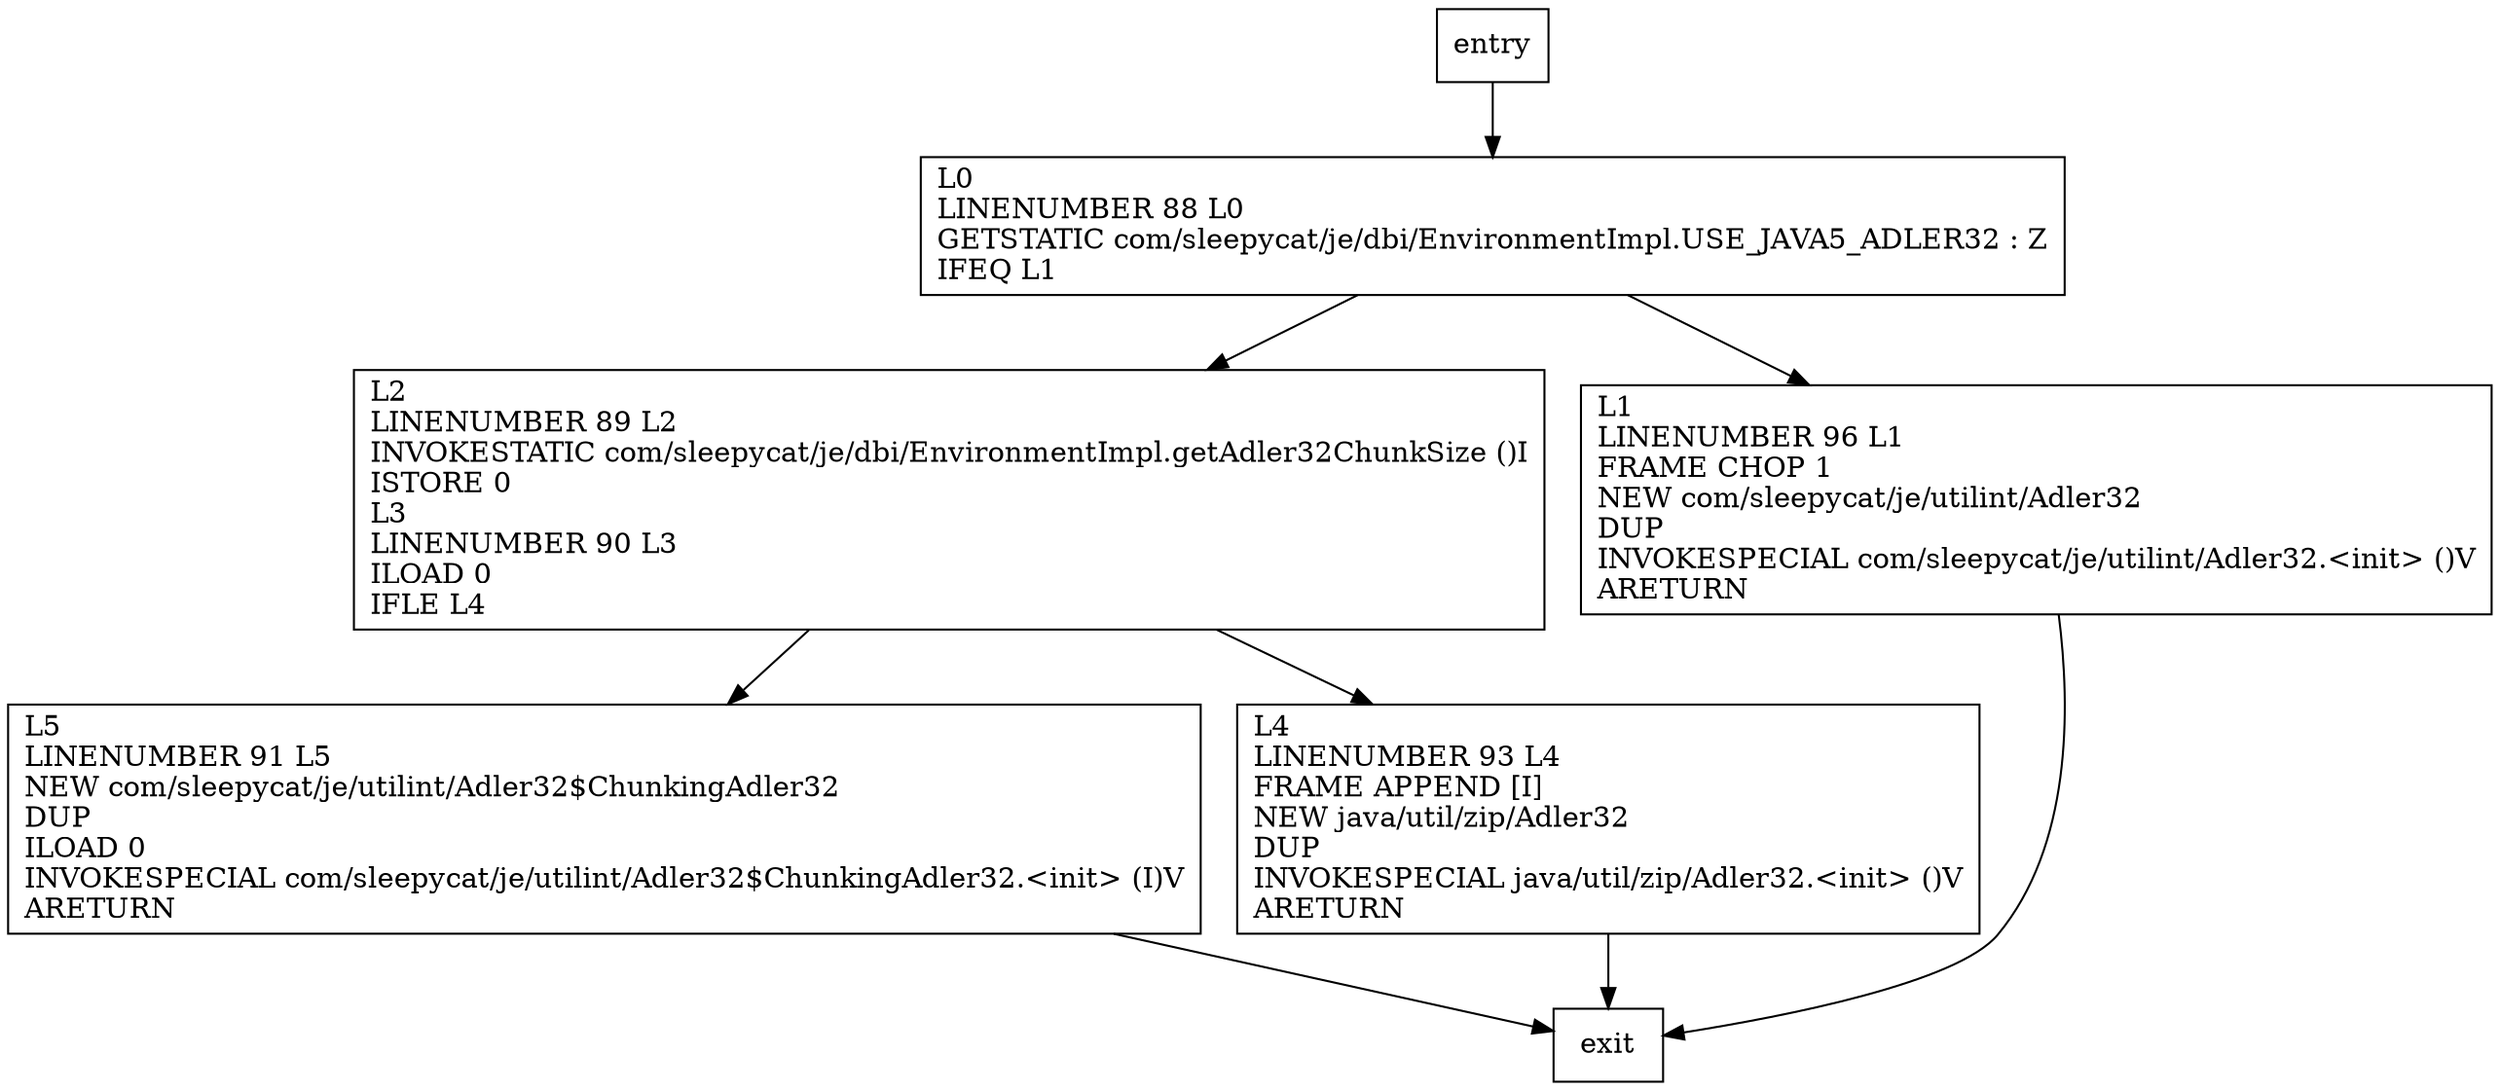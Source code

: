 digraph makeChecksum {
node [shape=record];
1526666967 [label="L2\lLINENUMBER 89 L2\lINVOKESTATIC com/sleepycat/je/dbi/EnvironmentImpl.getAdler32ChunkSize ()I\lISTORE 0\lL3\lLINENUMBER 90 L3\lILOAD 0\lIFLE L4\l"];
1112410815 [label="L1\lLINENUMBER 96 L1\lFRAME CHOP 1\lNEW com/sleepycat/je/utilint/Adler32\lDUP\lINVOKESPECIAL com/sleepycat/je/utilint/Adler32.\<init\> ()V\lARETURN\l"];
1051682017 [label="L5\lLINENUMBER 91 L5\lNEW com/sleepycat/je/utilint/Adler32$ChunkingAdler32\lDUP\lILOAD 0\lINVOKESPECIAL com/sleepycat/je/utilint/Adler32$ChunkingAdler32.\<init\> (I)V\lARETURN\l"];
1185047639 [label="L4\lLINENUMBER 93 L4\lFRAME APPEND [I]\lNEW java/util/zip/Adler32\lDUP\lINVOKESPECIAL java/util/zip/Adler32.\<init\> ()V\lARETURN\l"];
878286223 [label="L0\lLINENUMBER 88 L0\lGETSTATIC com/sleepycat/je/dbi/EnvironmentImpl.USE_JAVA5_ADLER32 : Z\lIFEQ L1\l"];
entry;
exit;
1526666967 -> 1051682017
1526666967 -> 1185047639
entry -> 878286223
1112410815 -> exit
1051682017 -> exit
1185047639 -> exit
878286223 -> 1526666967
878286223 -> 1112410815
}
